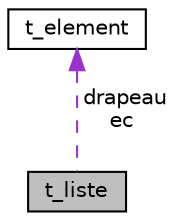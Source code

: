 digraph "t_liste"
{
  edge [fontname="Helvetica",fontsize="10",labelfontname="Helvetica",labelfontsize="10"];
  node [fontname="Helvetica",fontsize="10",shape=record];
  Node1 [label="t_liste",height=0.2,width=0.4,color="black", fillcolor="grey75", style="filled", fontcolor="black"];
  Node2 -> Node1 [dir="back",color="darkorchid3",fontsize="10",style="dashed",label=" drapeau\nec" ,fontname="Helvetica"];
  Node2 [label="t_element",height=0.2,width=0.4,color="black", fillcolor="white", style="filled",URL="$a00004.html",tooltip="definition d&#39;une liste de personnage "];
}
